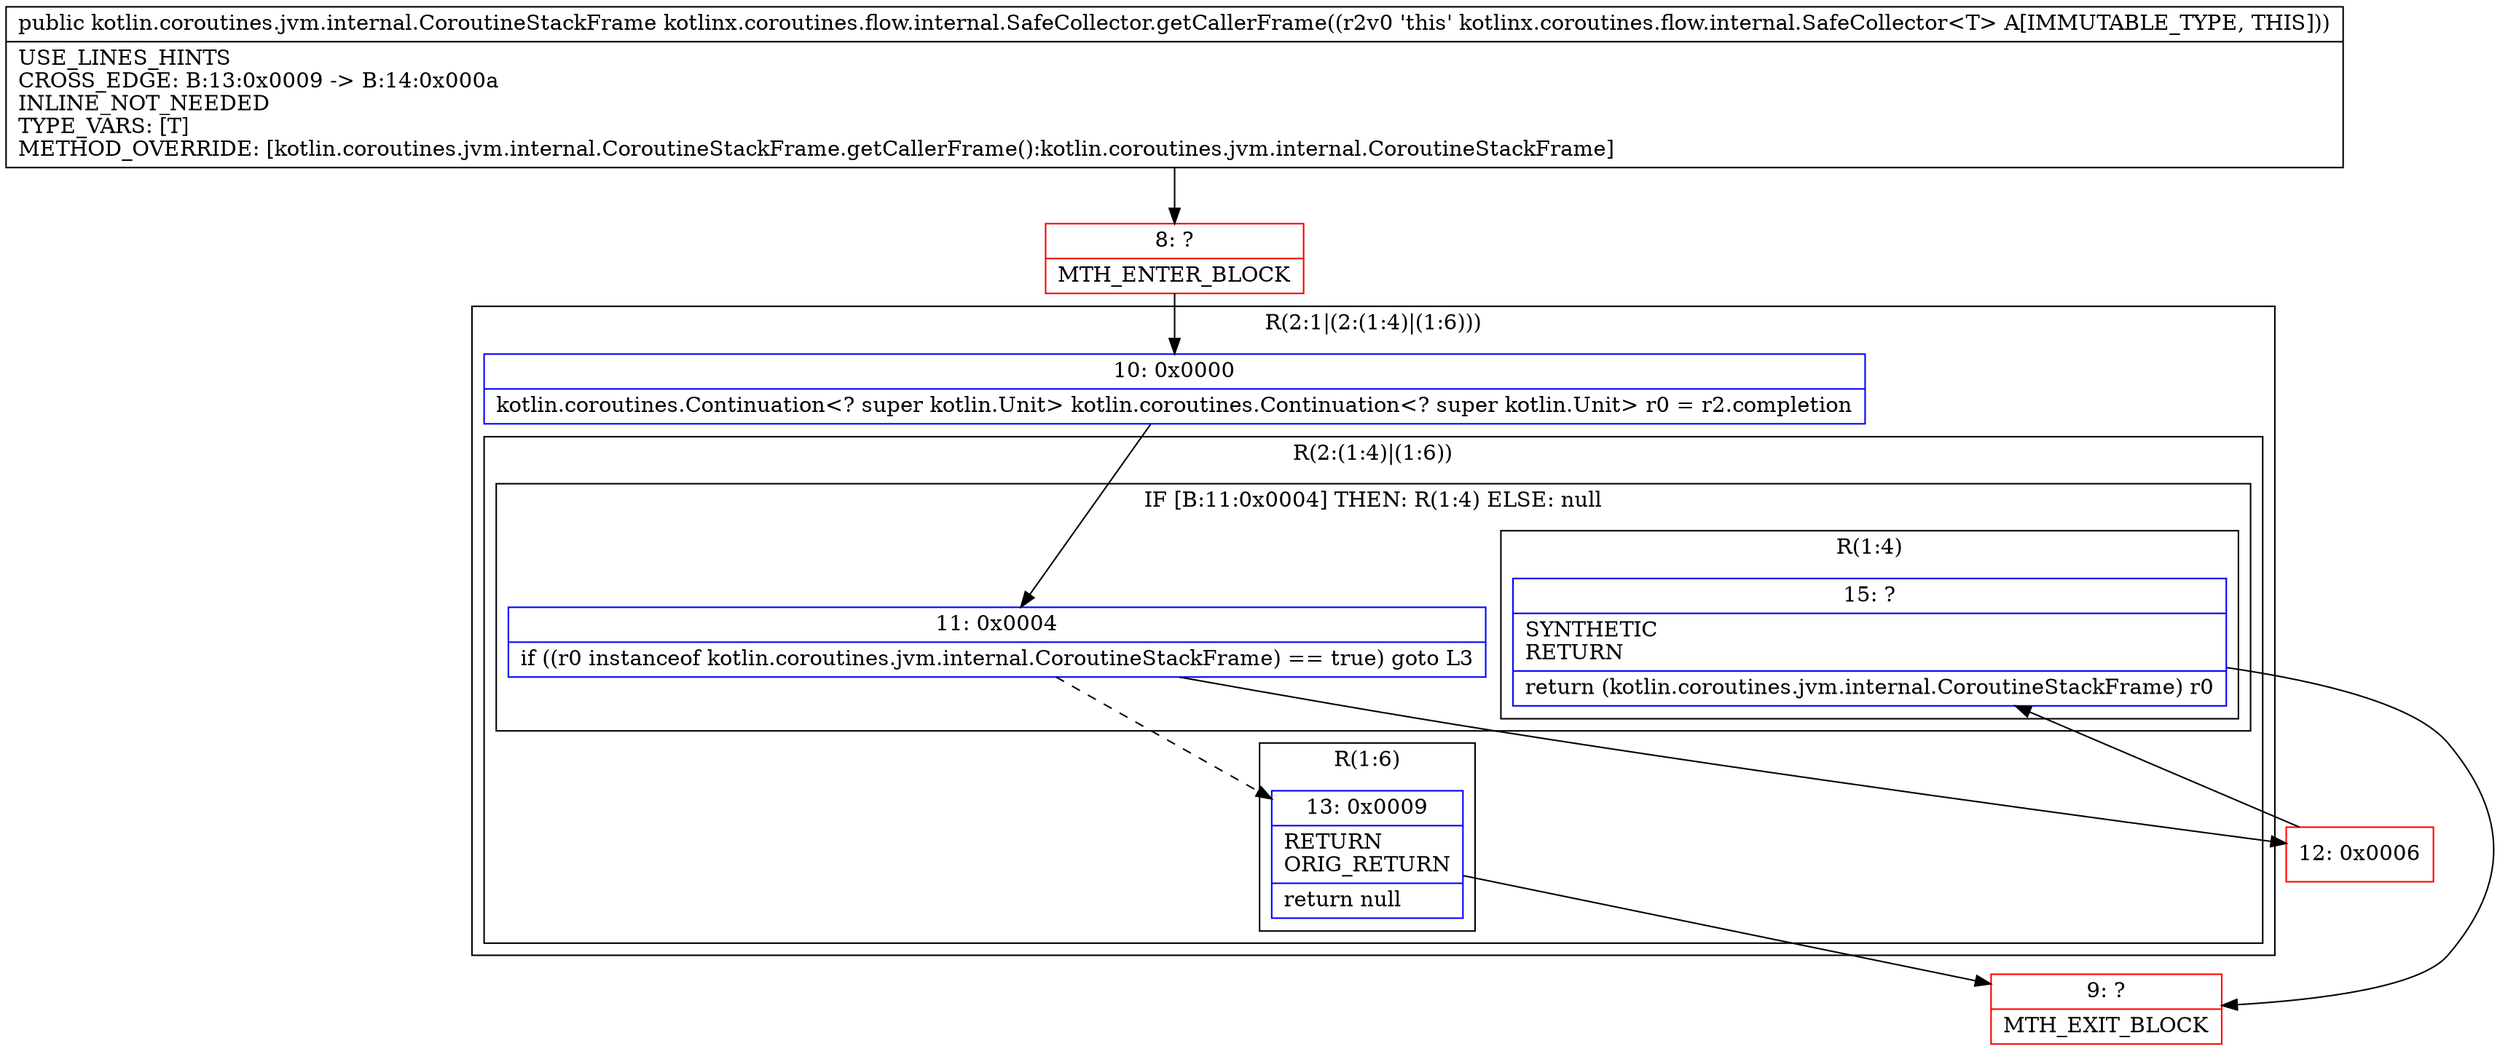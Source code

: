 digraph "CFG forkotlinx.coroutines.flow.internal.SafeCollector.getCallerFrame()Lkotlin\/coroutines\/jvm\/internal\/CoroutineStackFrame;" {
subgraph cluster_Region_1100123861 {
label = "R(2:1|(2:(1:4)|(1:6)))";
node [shape=record,color=blue];
Node_10 [shape=record,label="{10\:\ 0x0000|kotlin.coroutines.Continuation\<? super kotlin.Unit\> kotlin.coroutines.Continuation\<? super kotlin.Unit\> r0 = r2.completion\l}"];
subgraph cluster_Region_832644670 {
label = "R(2:(1:4)|(1:6))";
node [shape=record,color=blue];
subgraph cluster_IfRegion_1560592537 {
label = "IF [B:11:0x0004] THEN: R(1:4) ELSE: null";
node [shape=record,color=blue];
Node_11 [shape=record,label="{11\:\ 0x0004|if ((r0 instanceof kotlin.coroutines.jvm.internal.CoroutineStackFrame) == true) goto L3\l}"];
subgraph cluster_Region_808250657 {
label = "R(1:4)";
node [shape=record,color=blue];
Node_15 [shape=record,label="{15\:\ ?|SYNTHETIC\lRETURN\l|return (kotlin.coroutines.jvm.internal.CoroutineStackFrame) r0\l}"];
}
}
subgraph cluster_Region_856255979 {
label = "R(1:6)";
node [shape=record,color=blue];
Node_13 [shape=record,label="{13\:\ 0x0009|RETURN\lORIG_RETURN\l|return null\l}"];
}
}
}
Node_8 [shape=record,color=red,label="{8\:\ ?|MTH_ENTER_BLOCK\l}"];
Node_12 [shape=record,color=red,label="{12\:\ 0x0006}"];
Node_9 [shape=record,color=red,label="{9\:\ ?|MTH_EXIT_BLOCK\l}"];
MethodNode[shape=record,label="{public kotlin.coroutines.jvm.internal.CoroutineStackFrame kotlinx.coroutines.flow.internal.SafeCollector.getCallerFrame((r2v0 'this' kotlinx.coroutines.flow.internal.SafeCollector\<T\> A[IMMUTABLE_TYPE, THIS]))  | USE_LINES_HINTS\lCROSS_EDGE: B:13:0x0009 \-\> B:14:0x000a\lINLINE_NOT_NEEDED\lTYPE_VARS: [T]\lMETHOD_OVERRIDE: [kotlin.coroutines.jvm.internal.CoroutineStackFrame.getCallerFrame():kotlin.coroutines.jvm.internal.CoroutineStackFrame]\l}"];
MethodNode -> Node_8;Node_10 -> Node_11;
Node_11 -> Node_12;
Node_11 -> Node_13[style=dashed];
Node_15 -> Node_9;
Node_13 -> Node_9;
Node_8 -> Node_10;
Node_12 -> Node_15;
}

